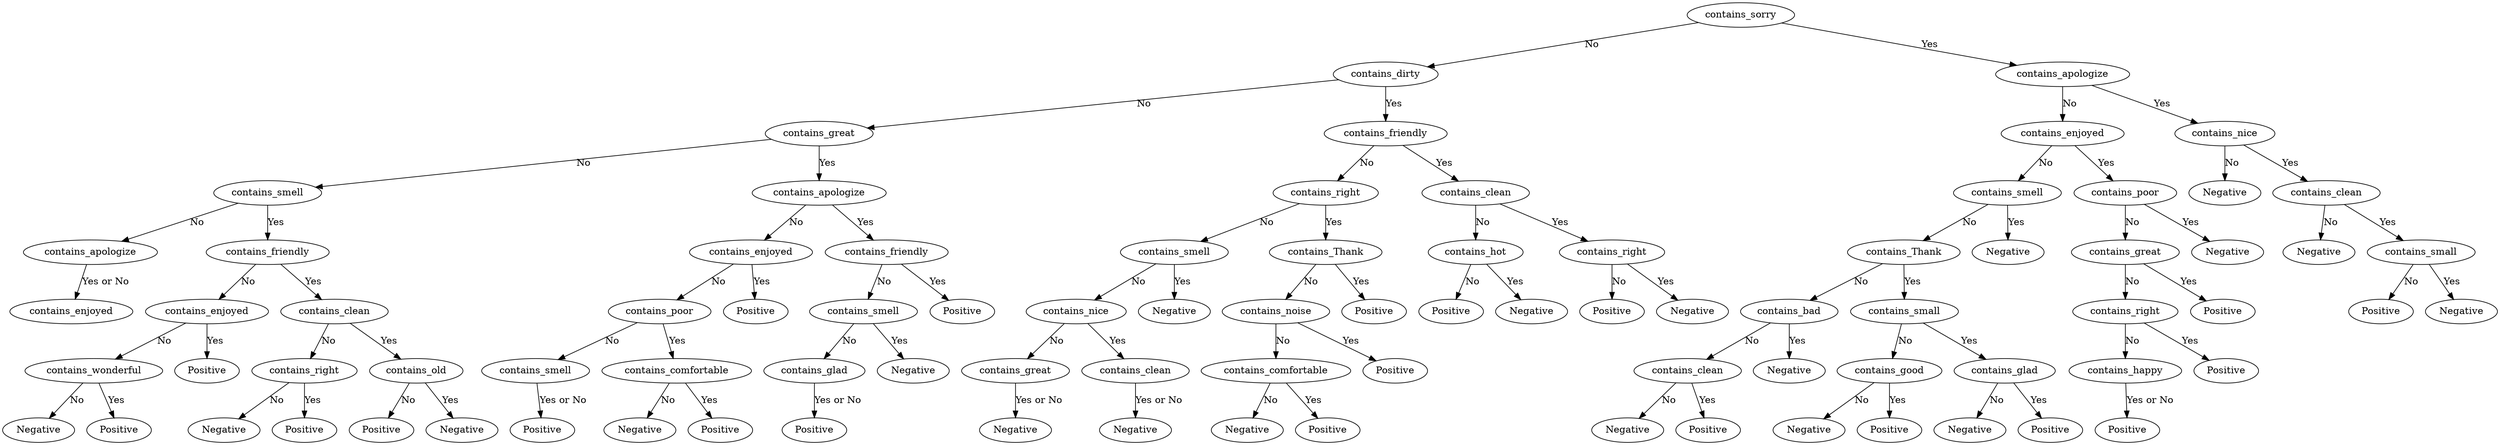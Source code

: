 digraph Tree {
	contains_sorry [label=contains_sorry]
	contains_dirtycontains_sorry [label=contains_dirty]
	contains_apologizecontains_sorry [label=contains_apologize]
	contains_sorry -> contains_apologizecontains_sorry [label=Yes]
	contains_sorry -> contains_dirtycontains_sorry [label=No]
	contains_dirtycontains_sorry [label=contains_dirty]
	contains_greatcontains_dirtycontains_sorry [label=contains_great]
	contains_friendlycontains_dirtycontains_sorry [label=contains_friendly]
	contains_dirtycontains_sorry -> contains_friendlycontains_dirtycontains_sorry [label=Yes]
	contains_dirtycontains_sorry -> contains_greatcontains_dirtycontains_sorry [label=No]
	contains_greatcontains_dirtycontains_sorry [label=contains_great]
	contains_smellcontains_greatcontains_dirtycontains_sorry [label=contains_smell]
	contains_apologizecontains_greatcontains_dirtycontains_sorry [label=contains_apologize]
	contains_greatcontains_dirtycontains_sorry -> contains_apologizecontains_greatcontains_dirtycontains_sorry [label=Yes]
	contains_greatcontains_dirtycontains_sorry -> contains_smellcontains_greatcontains_dirtycontains_sorry [label=No]
	contains_smellcontains_greatcontains_dirtycontains_sorry [label=contains_smell]
	contains_apologizecontains_smellcontains_greatcontains_dirtycontains_sorry [label=contains_apologize]
	contains_friendlycontains_smellcontains_greatcontains_dirtycontains_sorry [label=contains_friendly]
	contains_smellcontains_greatcontains_dirtycontains_sorry -> contains_friendlycontains_smellcontains_greatcontains_dirtycontains_sorry [label=Yes]
	contains_smellcontains_greatcontains_dirtycontains_sorry -> contains_apologizecontains_smellcontains_greatcontains_dirtycontains_sorry [label=No]
	contains_enjoyedcontains_apologizecontains_smellcontains_greatcontains_dirtycontains_sorry [label=contains_enjoyed]
	contains_apologizecontains_smellcontains_greatcontains_dirtycontains_sorry -> contains_enjoyedcontains_apologizecontains_smellcontains_greatcontains_dirtycontains_sorry [label="Yes or No"]
	contains_friendlycontains_smellcontains_greatcontains_dirtycontains_sorry [label=contains_friendly]
	contains_enjoyedcontains_friendlycontains_smellcontains_greatcontains_dirtycontains_sorry [label=contains_enjoyed]
	contains_cleancontains_friendlycontains_smellcontains_greatcontains_dirtycontains_sorry [label=contains_clean]
	contains_friendlycontains_smellcontains_greatcontains_dirtycontains_sorry -> contains_cleancontains_friendlycontains_smellcontains_greatcontains_dirtycontains_sorry [label=Yes]
	contains_friendlycontains_smellcontains_greatcontains_dirtycontains_sorry -> contains_enjoyedcontains_friendlycontains_smellcontains_greatcontains_dirtycontains_sorry [label=No]
	contains_enjoyedcontains_friendlycontains_smellcontains_greatcontains_dirtycontains_sorry [label=contains_enjoyed]
	contains_wonderfulcontains_enjoyedcontains_friendlycontains_smellcontains_greatcontains_dirtycontains_sorry [label=contains_wonderful]
	Positivecontains_enjoyedcontains_friendlycontains_smellcontains_greatcontains_dirtycontains_sorry [label=Positive]
	contains_enjoyedcontains_friendlycontains_smellcontains_greatcontains_dirtycontains_sorry -> Positivecontains_enjoyedcontains_friendlycontains_smellcontains_greatcontains_dirtycontains_sorry [label=Yes]
	contains_enjoyedcontains_friendlycontains_smellcontains_greatcontains_dirtycontains_sorry -> contains_wonderfulcontains_enjoyedcontains_friendlycontains_smellcontains_greatcontains_dirtycontains_sorry [label=No]
	contains_wonderfulcontains_enjoyedcontains_friendlycontains_smellcontains_greatcontains_dirtycontains_sorry [label=contains_wonderful]
	Negativecontains_wonderfulcontains_enjoyedcontains_friendlycontains_smellcontains_greatcontains_dirtycontains_sorry [label=Negative]
	Positivecontains_wonderfulcontains_enjoyedcontains_friendlycontains_smellcontains_greatcontains_dirtycontains_sorry [label=Positive]
	contains_wonderfulcontains_enjoyedcontains_friendlycontains_smellcontains_greatcontains_dirtycontains_sorry -> Positivecontains_wonderfulcontains_enjoyedcontains_friendlycontains_smellcontains_greatcontains_dirtycontains_sorry [label=Yes]
	contains_wonderfulcontains_enjoyedcontains_friendlycontains_smellcontains_greatcontains_dirtycontains_sorry -> Negativecontains_wonderfulcontains_enjoyedcontains_friendlycontains_smellcontains_greatcontains_dirtycontains_sorry [label=No]
	contains_cleancontains_friendlycontains_smellcontains_greatcontains_dirtycontains_sorry [label=contains_clean]
	contains_rightcontains_cleancontains_friendlycontains_smellcontains_greatcontains_dirtycontains_sorry [label=contains_right]
	contains_oldcontains_cleancontains_friendlycontains_smellcontains_greatcontains_dirtycontains_sorry [label=contains_old]
	contains_cleancontains_friendlycontains_smellcontains_greatcontains_dirtycontains_sorry -> contains_oldcontains_cleancontains_friendlycontains_smellcontains_greatcontains_dirtycontains_sorry [label=Yes]
	contains_cleancontains_friendlycontains_smellcontains_greatcontains_dirtycontains_sorry -> contains_rightcontains_cleancontains_friendlycontains_smellcontains_greatcontains_dirtycontains_sorry [label=No]
	contains_rightcontains_cleancontains_friendlycontains_smellcontains_greatcontains_dirtycontains_sorry [label=contains_right]
	Negativecontains_rightcontains_cleancontains_friendlycontains_smellcontains_greatcontains_dirtycontains_sorry [label=Negative]
	Positivecontains_rightcontains_cleancontains_friendlycontains_smellcontains_greatcontains_dirtycontains_sorry [label=Positive]
	contains_rightcontains_cleancontains_friendlycontains_smellcontains_greatcontains_dirtycontains_sorry -> Positivecontains_rightcontains_cleancontains_friendlycontains_smellcontains_greatcontains_dirtycontains_sorry [label=Yes]
	contains_rightcontains_cleancontains_friendlycontains_smellcontains_greatcontains_dirtycontains_sorry -> Negativecontains_rightcontains_cleancontains_friendlycontains_smellcontains_greatcontains_dirtycontains_sorry [label=No]
	contains_oldcontains_cleancontains_friendlycontains_smellcontains_greatcontains_dirtycontains_sorry [label=contains_old]
	Positivecontains_oldcontains_cleancontains_friendlycontains_smellcontains_greatcontains_dirtycontains_sorry [label=Positive]
	Negativecontains_oldcontains_cleancontains_friendlycontains_smellcontains_greatcontains_dirtycontains_sorry [label=Negative]
	contains_oldcontains_cleancontains_friendlycontains_smellcontains_greatcontains_dirtycontains_sorry -> Negativecontains_oldcontains_cleancontains_friendlycontains_smellcontains_greatcontains_dirtycontains_sorry [label=Yes]
	contains_oldcontains_cleancontains_friendlycontains_smellcontains_greatcontains_dirtycontains_sorry -> Positivecontains_oldcontains_cleancontains_friendlycontains_smellcontains_greatcontains_dirtycontains_sorry [label=No]
	contains_apologizecontains_greatcontains_dirtycontains_sorry [label=contains_apologize]
	contains_enjoyedcontains_apologizecontains_greatcontains_dirtycontains_sorry [label=contains_enjoyed]
	contains_friendlycontains_apologizecontains_greatcontains_dirtycontains_sorry [label=contains_friendly]
	contains_apologizecontains_greatcontains_dirtycontains_sorry -> contains_friendlycontains_apologizecontains_greatcontains_dirtycontains_sorry [label=Yes]
	contains_apologizecontains_greatcontains_dirtycontains_sorry -> contains_enjoyedcontains_apologizecontains_greatcontains_dirtycontains_sorry [label=No]
	contains_enjoyedcontains_apologizecontains_greatcontains_dirtycontains_sorry [label=contains_enjoyed]
	contains_poorcontains_enjoyedcontains_apologizecontains_greatcontains_dirtycontains_sorry [label=contains_poor]
	Positivecontains_enjoyedcontains_apologizecontains_greatcontains_dirtycontains_sorry [label=Positive]
	contains_enjoyedcontains_apologizecontains_greatcontains_dirtycontains_sorry -> Positivecontains_enjoyedcontains_apologizecontains_greatcontains_dirtycontains_sorry [label=Yes]
	contains_enjoyedcontains_apologizecontains_greatcontains_dirtycontains_sorry -> contains_poorcontains_enjoyedcontains_apologizecontains_greatcontains_dirtycontains_sorry [label=No]
	contains_poorcontains_enjoyedcontains_apologizecontains_greatcontains_dirtycontains_sorry [label=contains_poor]
	contains_smellcontains_poorcontains_enjoyedcontains_apologizecontains_greatcontains_dirtycontains_sorry [label=contains_smell]
	contains_comfortablecontains_poorcontains_enjoyedcontains_apologizecontains_greatcontains_dirtycontains_sorry [label=contains_comfortable]
	contains_poorcontains_enjoyedcontains_apologizecontains_greatcontains_dirtycontains_sorry -> contains_comfortablecontains_poorcontains_enjoyedcontains_apologizecontains_greatcontains_dirtycontains_sorry [label=Yes]
	contains_poorcontains_enjoyedcontains_apologizecontains_greatcontains_dirtycontains_sorry -> contains_smellcontains_poorcontains_enjoyedcontains_apologizecontains_greatcontains_dirtycontains_sorry [label=No]
	Positivecontains_smellcontains_poorcontains_enjoyedcontains_apologizecontains_greatcontains_dirtycontains_sorry [label=Positive]
	contains_smellcontains_poorcontains_enjoyedcontains_apologizecontains_greatcontains_dirtycontains_sorry -> Positivecontains_smellcontains_poorcontains_enjoyedcontains_apologizecontains_greatcontains_dirtycontains_sorry [label="Yes or No"]
	contains_comfortablecontains_poorcontains_enjoyedcontains_apologizecontains_greatcontains_dirtycontains_sorry [label=contains_comfortable]
	Negativecontains_comfortablecontains_poorcontains_enjoyedcontains_apologizecontains_greatcontains_dirtycontains_sorry [label=Negative]
	Positivecontains_comfortablecontains_poorcontains_enjoyedcontains_apologizecontains_greatcontains_dirtycontains_sorry [label=Positive]
	contains_comfortablecontains_poorcontains_enjoyedcontains_apologizecontains_greatcontains_dirtycontains_sorry -> Positivecontains_comfortablecontains_poorcontains_enjoyedcontains_apologizecontains_greatcontains_dirtycontains_sorry [label=Yes]
	contains_comfortablecontains_poorcontains_enjoyedcontains_apologizecontains_greatcontains_dirtycontains_sorry -> Negativecontains_comfortablecontains_poorcontains_enjoyedcontains_apologizecontains_greatcontains_dirtycontains_sorry [label=No]
	contains_friendlycontains_apologizecontains_greatcontains_dirtycontains_sorry [label=contains_friendly]
	contains_smellcontains_friendlycontains_apologizecontains_greatcontains_dirtycontains_sorry [label=contains_smell]
	Positivecontains_friendlycontains_apologizecontains_greatcontains_dirtycontains_sorry [label=Positive]
	contains_friendlycontains_apologizecontains_greatcontains_dirtycontains_sorry -> Positivecontains_friendlycontains_apologizecontains_greatcontains_dirtycontains_sorry [label=Yes]
	contains_friendlycontains_apologizecontains_greatcontains_dirtycontains_sorry -> contains_smellcontains_friendlycontains_apologizecontains_greatcontains_dirtycontains_sorry [label=No]
	contains_smellcontains_friendlycontains_apologizecontains_greatcontains_dirtycontains_sorry [label=contains_smell]
	contains_gladcontains_smellcontains_friendlycontains_apologizecontains_greatcontains_dirtycontains_sorry [label=contains_glad]
	Negativecontains_smellcontains_friendlycontains_apologizecontains_greatcontains_dirtycontains_sorry [label=Negative]
	contains_smellcontains_friendlycontains_apologizecontains_greatcontains_dirtycontains_sorry -> Negativecontains_smellcontains_friendlycontains_apologizecontains_greatcontains_dirtycontains_sorry [label=Yes]
	contains_smellcontains_friendlycontains_apologizecontains_greatcontains_dirtycontains_sorry -> contains_gladcontains_smellcontains_friendlycontains_apologizecontains_greatcontains_dirtycontains_sorry [label=No]
	Positivecontains_gladcontains_smellcontains_friendlycontains_apologizecontains_greatcontains_dirtycontains_sorry [label=Positive]
	contains_gladcontains_smellcontains_friendlycontains_apologizecontains_greatcontains_dirtycontains_sorry -> Positivecontains_gladcontains_smellcontains_friendlycontains_apologizecontains_greatcontains_dirtycontains_sorry [label="Yes or No"]
	contains_friendlycontains_dirtycontains_sorry [label=contains_friendly]
	contains_rightcontains_friendlycontains_dirtycontains_sorry [label=contains_right]
	contains_cleancontains_friendlycontains_dirtycontains_sorry [label=contains_clean]
	contains_friendlycontains_dirtycontains_sorry -> contains_cleancontains_friendlycontains_dirtycontains_sorry [label=Yes]
	contains_friendlycontains_dirtycontains_sorry -> contains_rightcontains_friendlycontains_dirtycontains_sorry [label=No]
	contains_rightcontains_friendlycontains_dirtycontains_sorry [label=contains_right]
	contains_smellcontains_rightcontains_friendlycontains_dirtycontains_sorry [label=contains_smell]
	contains_Thankcontains_rightcontains_friendlycontains_dirtycontains_sorry [label=contains_Thank]
	contains_rightcontains_friendlycontains_dirtycontains_sorry -> contains_Thankcontains_rightcontains_friendlycontains_dirtycontains_sorry [label=Yes]
	contains_rightcontains_friendlycontains_dirtycontains_sorry -> contains_smellcontains_rightcontains_friendlycontains_dirtycontains_sorry [label=No]
	contains_smellcontains_rightcontains_friendlycontains_dirtycontains_sorry [label=contains_smell]
	contains_nicecontains_smellcontains_rightcontains_friendlycontains_dirtycontains_sorry [label=contains_nice]
	Negativecontains_smellcontains_rightcontains_friendlycontains_dirtycontains_sorry [label=Negative]
	contains_smellcontains_rightcontains_friendlycontains_dirtycontains_sorry -> Negativecontains_smellcontains_rightcontains_friendlycontains_dirtycontains_sorry [label=Yes]
	contains_smellcontains_rightcontains_friendlycontains_dirtycontains_sorry -> contains_nicecontains_smellcontains_rightcontains_friendlycontains_dirtycontains_sorry [label=No]
	contains_nicecontains_smellcontains_rightcontains_friendlycontains_dirtycontains_sorry [label=contains_nice]
	contains_greatcontains_nicecontains_smellcontains_rightcontains_friendlycontains_dirtycontains_sorry [label=contains_great]
	contains_cleancontains_nicecontains_smellcontains_rightcontains_friendlycontains_dirtycontains_sorry [label=contains_clean]
	contains_nicecontains_smellcontains_rightcontains_friendlycontains_dirtycontains_sorry -> contains_cleancontains_nicecontains_smellcontains_rightcontains_friendlycontains_dirtycontains_sorry [label=Yes]
	contains_nicecontains_smellcontains_rightcontains_friendlycontains_dirtycontains_sorry -> contains_greatcontains_nicecontains_smellcontains_rightcontains_friendlycontains_dirtycontains_sorry [label=No]
	Negativecontains_greatcontains_nicecontains_smellcontains_rightcontains_friendlycontains_dirtycontains_sorry [label=Negative]
	contains_greatcontains_nicecontains_smellcontains_rightcontains_friendlycontains_dirtycontains_sorry -> Negativecontains_greatcontains_nicecontains_smellcontains_rightcontains_friendlycontains_dirtycontains_sorry [label="Yes or No"]
	Negativecontains_cleancontains_nicecontains_smellcontains_rightcontains_friendlycontains_dirtycontains_sorry [label=Negative]
	contains_cleancontains_nicecontains_smellcontains_rightcontains_friendlycontains_dirtycontains_sorry -> Negativecontains_cleancontains_nicecontains_smellcontains_rightcontains_friendlycontains_dirtycontains_sorry [label="Yes or No"]
	contains_Thankcontains_rightcontains_friendlycontains_dirtycontains_sorry [label=contains_Thank]
	contains_noisecontains_Thankcontains_rightcontains_friendlycontains_dirtycontains_sorry [label=contains_noise]
	Positivecontains_Thankcontains_rightcontains_friendlycontains_dirtycontains_sorry [label=Positive]
	contains_Thankcontains_rightcontains_friendlycontains_dirtycontains_sorry -> Positivecontains_Thankcontains_rightcontains_friendlycontains_dirtycontains_sorry [label=Yes]
	contains_Thankcontains_rightcontains_friendlycontains_dirtycontains_sorry -> contains_noisecontains_Thankcontains_rightcontains_friendlycontains_dirtycontains_sorry [label=No]
	contains_noisecontains_Thankcontains_rightcontains_friendlycontains_dirtycontains_sorry [label=contains_noise]
	contains_comfortablecontains_noisecontains_Thankcontains_rightcontains_friendlycontains_dirtycontains_sorry [label=contains_comfortable]
	Positivecontains_noisecontains_Thankcontains_rightcontains_friendlycontains_dirtycontains_sorry [label=Positive]
	contains_noisecontains_Thankcontains_rightcontains_friendlycontains_dirtycontains_sorry -> Positivecontains_noisecontains_Thankcontains_rightcontains_friendlycontains_dirtycontains_sorry [label=Yes]
	contains_noisecontains_Thankcontains_rightcontains_friendlycontains_dirtycontains_sorry -> contains_comfortablecontains_noisecontains_Thankcontains_rightcontains_friendlycontains_dirtycontains_sorry [label=No]
	contains_comfortablecontains_noisecontains_Thankcontains_rightcontains_friendlycontains_dirtycontains_sorry [label=contains_comfortable]
	Negativecontains_comfortablecontains_noisecontains_Thankcontains_rightcontains_friendlycontains_dirtycontains_sorry [label=Negative]
	Positivecontains_comfortablecontains_noisecontains_Thankcontains_rightcontains_friendlycontains_dirtycontains_sorry [label=Positive]
	contains_comfortablecontains_noisecontains_Thankcontains_rightcontains_friendlycontains_dirtycontains_sorry -> Positivecontains_comfortablecontains_noisecontains_Thankcontains_rightcontains_friendlycontains_dirtycontains_sorry [label=Yes]
	contains_comfortablecontains_noisecontains_Thankcontains_rightcontains_friendlycontains_dirtycontains_sorry -> Negativecontains_comfortablecontains_noisecontains_Thankcontains_rightcontains_friendlycontains_dirtycontains_sorry [label=No]
	contains_cleancontains_friendlycontains_dirtycontains_sorry [label=contains_clean]
	contains_hotcontains_cleancontains_friendlycontains_dirtycontains_sorry [label=contains_hot]
	contains_rightcontains_cleancontains_friendlycontains_dirtycontains_sorry [label=contains_right]
	contains_cleancontains_friendlycontains_dirtycontains_sorry -> contains_rightcontains_cleancontains_friendlycontains_dirtycontains_sorry [label=Yes]
	contains_cleancontains_friendlycontains_dirtycontains_sorry -> contains_hotcontains_cleancontains_friendlycontains_dirtycontains_sorry [label=No]
	contains_hotcontains_cleancontains_friendlycontains_dirtycontains_sorry [label=contains_hot]
	Positivecontains_hotcontains_cleancontains_friendlycontains_dirtycontains_sorry [label=Positive]
	Negativecontains_hotcontains_cleancontains_friendlycontains_dirtycontains_sorry [label=Negative]
	contains_hotcontains_cleancontains_friendlycontains_dirtycontains_sorry -> Negativecontains_hotcontains_cleancontains_friendlycontains_dirtycontains_sorry [label=Yes]
	contains_hotcontains_cleancontains_friendlycontains_dirtycontains_sorry -> Positivecontains_hotcontains_cleancontains_friendlycontains_dirtycontains_sorry [label=No]
	contains_rightcontains_cleancontains_friendlycontains_dirtycontains_sorry [label=contains_right]
	Positivecontains_rightcontains_cleancontains_friendlycontains_dirtycontains_sorry [label=Positive]
	Negativecontains_rightcontains_cleancontains_friendlycontains_dirtycontains_sorry [label=Negative]
	contains_rightcontains_cleancontains_friendlycontains_dirtycontains_sorry -> Negativecontains_rightcontains_cleancontains_friendlycontains_dirtycontains_sorry [label=Yes]
	contains_rightcontains_cleancontains_friendlycontains_dirtycontains_sorry -> Positivecontains_rightcontains_cleancontains_friendlycontains_dirtycontains_sorry [label=No]
	contains_apologizecontains_sorry [label=contains_apologize]
	contains_enjoyedcontains_apologizecontains_sorry [label=contains_enjoyed]
	contains_nicecontains_apologizecontains_sorry [label=contains_nice]
	contains_apologizecontains_sorry -> contains_nicecontains_apologizecontains_sorry [label=Yes]
	contains_apologizecontains_sorry -> contains_enjoyedcontains_apologizecontains_sorry [label=No]
	contains_enjoyedcontains_apologizecontains_sorry [label=contains_enjoyed]
	contains_smellcontains_enjoyedcontains_apologizecontains_sorry [label=contains_smell]
	contains_poorcontains_enjoyedcontains_apologizecontains_sorry [label=contains_poor]
	contains_enjoyedcontains_apologizecontains_sorry -> contains_poorcontains_enjoyedcontains_apologizecontains_sorry [label=Yes]
	contains_enjoyedcontains_apologizecontains_sorry -> contains_smellcontains_enjoyedcontains_apologizecontains_sorry [label=No]
	contains_smellcontains_enjoyedcontains_apologizecontains_sorry [label=contains_smell]
	contains_Thankcontains_smellcontains_enjoyedcontains_apologizecontains_sorry [label=contains_Thank]
	Negativecontains_smellcontains_enjoyedcontains_apologizecontains_sorry [label=Negative]
	contains_smellcontains_enjoyedcontains_apologizecontains_sorry -> Negativecontains_smellcontains_enjoyedcontains_apologizecontains_sorry [label=Yes]
	contains_smellcontains_enjoyedcontains_apologizecontains_sorry -> contains_Thankcontains_smellcontains_enjoyedcontains_apologizecontains_sorry [label=No]
	contains_Thankcontains_smellcontains_enjoyedcontains_apologizecontains_sorry [label=contains_Thank]
	contains_badcontains_Thankcontains_smellcontains_enjoyedcontains_apologizecontains_sorry [label=contains_bad]
	contains_smallcontains_Thankcontains_smellcontains_enjoyedcontains_apologizecontains_sorry [label=contains_small]
	contains_Thankcontains_smellcontains_enjoyedcontains_apologizecontains_sorry -> contains_smallcontains_Thankcontains_smellcontains_enjoyedcontains_apologizecontains_sorry [label=Yes]
	contains_Thankcontains_smellcontains_enjoyedcontains_apologizecontains_sorry -> contains_badcontains_Thankcontains_smellcontains_enjoyedcontains_apologizecontains_sorry [label=No]
	contains_badcontains_Thankcontains_smellcontains_enjoyedcontains_apologizecontains_sorry [label=contains_bad]
	contains_cleancontains_badcontains_Thankcontains_smellcontains_enjoyedcontains_apologizecontains_sorry [label=contains_clean]
	Negativecontains_badcontains_Thankcontains_smellcontains_enjoyedcontains_apologizecontains_sorry [label=Negative]
	contains_badcontains_Thankcontains_smellcontains_enjoyedcontains_apologizecontains_sorry -> Negativecontains_badcontains_Thankcontains_smellcontains_enjoyedcontains_apologizecontains_sorry [label=Yes]
	contains_badcontains_Thankcontains_smellcontains_enjoyedcontains_apologizecontains_sorry -> contains_cleancontains_badcontains_Thankcontains_smellcontains_enjoyedcontains_apologizecontains_sorry [label=No]
	contains_cleancontains_badcontains_Thankcontains_smellcontains_enjoyedcontains_apologizecontains_sorry [label=contains_clean]
	Negativecontains_cleancontains_badcontains_Thankcontains_smellcontains_enjoyedcontains_apologizecontains_sorry [label=Negative]
	Positivecontains_cleancontains_badcontains_Thankcontains_smellcontains_enjoyedcontains_apologizecontains_sorry [label=Positive]
	contains_cleancontains_badcontains_Thankcontains_smellcontains_enjoyedcontains_apologizecontains_sorry -> Positivecontains_cleancontains_badcontains_Thankcontains_smellcontains_enjoyedcontains_apologizecontains_sorry [label=Yes]
	contains_cleancontains_badcontains_Thankcontains_smellcontains_enjoyedcontains_apologizecontains_sorry -> Negativecontains_cleancontains_badcontains_Thankcontains_smellcontains_enjoyedcontains_apologizecontains_sorry [label=No]
	contains_smallcontains_Thankcontains_smellcontains_enjoyedcontains_apologizecontains_sorry [label=contains_small]
	contains_goodcontains_smallcontains_Thankcontains_smellcontains_enjoyedcontains_apologizecontains_sorry [label=contains_good]
	contains_gladcontains_smallcontains_Thankcontains_smellcontains_enjoyedcontains_apologizecontains_sorry [label=contains_glad]
	contains_smallcontains_Thankcontains_smellcontains_enjoyedcontains_apologizecontains_sorry -> contains_gladcontains_smallcontains_Thankcontains_smellcontains_enjoyedcontains_apologizecontains_sorry [label=Yes]
	contains_smallcontains_Thankcontains_smellcontains_enjoyedcontains_apologizecontains_sorry -> contains_goodcontains_smallcontains_Thankcontains_smellcontains_enjoyedcontains_apologizecontains_sorry [label=No]
	contains_goodcontains_smallcontains_Thankcontains_smellcontains_enjoyedcontains_apologizecontains_sorry [label=contains_good]
	Negativecontains_goodcontains_smallcontains_Thankcontains_smellcontains_enjoyedcontains_apologizecontains_sorry [label=Negative]
	Positivecontains_goodcontains_smallcontains_Thankcontains_smellcontains_enjoyedcontains_apologizecontains_sorry [label=Positive]
	contains_goodcontains_smallcontains_Thankcontains_smellcontains_enjoyedcontains_apologizecontains_sorry -> Positivecontains_goodcontains_smallcontains_Thankcontains_smellcontains_enjoyedcontains_apologizecontains_sorry [label=Yes]
	contains_goodcontains_smallcontains_Thankcontains_smellcontains_enjoyedcontains_apologizecontains_sorry -> Negativecontains_goodcontains_smallcontains_Thankcontains_smellcontains_enjoyedcontains_apologizecontains_sorry [label=No]
	contains_gladcontains_smallcontains_Thankcontains_smellcontains_enjoyedcontains_apologizecontains_sorry [label=contains_glad]
	Negativecontains_gladcontains_smallcontains_Thankcontains_smellcontains_enjoyedcontains_apologizecontains_sorry [label=Negative]
	Positivecontains_gladcontains_smallcontains_Thankcontains_smellcontains_enjoyedcontains_apologizecontains_sorry [label=Positive]
	contains_gladcontains_smallcontains_Thankcontains_smellcontains_enjoyedcontains_apologizecontains_sorry -> Positivecontains_gladcontains_smallcontains_Thankcontains_smellcontains_enjoyedcontains_apologizecontains_sorry [label=Yes]
	contains_gladcontains_smallcontains_Thankcontains_smellcontains_enjoyedcontains_apologizecontains_sorry -> Negativecontains_gladcontains_smallcontains_Thankcontains_smellcontains_enjoyedcontains_apologizecontains_sorry [label=No]
	contains_poorcontains_enjoyedcontains_apologizecontains_sorry [label=contains_poor]
	contains_greatcontains_poorcontains_enjoyedcontains_apologizecontains_sorry [label=contains_great]
	Negativecontains_poorcontains_enjoyedcontains_apologizecontains_sorry [label=Negative]
	contains_poorcontains_enjoyedcontains_apologizecontains_sorry -> Negativecontains_poorcontains_enjoyedcontains_apologizecontains_sorry [label=Yes]
	contains_poorcontains_enjoyedcontains_apologizecontains_sorry -> contains_greatcontains_poorcontains_enjoyedcontains_apologizecontains_sorry [label=No]
	contains_greatcontains_poorcontains_enjoyedcontains_apologizecontains_sorry [label=contains_great]
	contains_rightcontains_greatcontains_poorcontains_enjoyedcontains_apologizecontains_sorry [label=contains_right]
	Positivecontains_greatcontains_poorcontains_enjoyedcontains_apologizecontains_sorry [label=Positive]
	contains_greatcontains_poorcontains_enjoyedcontains_apologizecontains_sorry -> Positivecontains_greatcontains_poorcontains_enjoyedcontains_apologizecontains_sorry [label=Yes]
	contains_greatcontains_poorcontains_enjoyedcontains_apologizecontains_sorry -> contains_rightcontains_greatcontains_poorcontains_enjoyedcontains_apologizecontains_sorry [label=No]
	contains_rightcontains_greatcontains_poorcontains_enjoyedcontains_apologizecontains_sorry [label=contains_right]
	contains_happycontains_rightcontains_greatcontains_poorcontains_enjoyedcontains_apologizecontains_sorry [label=contains_happy]
	Positivecontains_rightcontains_greatcontains_poorcontains_enjoyedcontains_apologizecontains_sorry [label=Positive]
	contains_rightcontains_greatcontains_poorcontains_enjoyedcontains_apologizecontains_sorry -> Positivecontains_rightcontains_greatcontains_poorcontains_enjoyedcontains_apologizecontains_sorry [label=Yes]
	contains_rightcontains_greatcontains_poorcontains_enjoyedcontains_apologizecontains_sorry -> contains_happycontains_rightcontains_greatcontains_poorcontains_enjoyedcontains_apologizecontains_sorry [label=No]
	Positivecontains_happycontains_rightcontains_greatcontains_poorcontains_enjoyedcontains_apologizecontains_sorry [label=Positive]
	contains_happycontains_rightcontains_greatcontains_poorcontains_enjoyedcontains_apologizecontains_sorry -> Positivecontains_happycontains_rightcontains_greatcontains_poorcontains_enjoyedcontains_apologizecontains_sorry [label="Yes or No"]
	contains_nicecontains_apologizecontains_sorry [label=contains_nice]
	Negativecontains_nicecontains_apologizecontains_sorry [label=Negative]
	contains_cleancontains_nicecontains_apologizecontains_sorry [label=contains_clean]
	contains_nicecontains_apologizecontains_sorry -> contains_cleancontains_nicecontains_apologizecontains_sorry [label=Yes]
	contains_nicecontains_apologizecontains_sorry -> Negativecontains_nicecontains_apologizecontains_sorry [label=No]
	contains_cleancontains_nicecontains_apologizecontains_sorry [label=contains_clean]
	Negativecontains_cleancontains_nicecontains_apologizecontains_sorry [label=Negative]
	contains_smallcontains_cleancontains_nicecontains_apologizecontains_sorry [label=contains_small]
	contains_cleancontains_nicecontains_apologizecontains_sorry -> contains_smallcontains_cleancontains_nicecontains_apologizecontains_sorry [label=Yes]
	contains_cleancontains_nicecontains_apologizecontains_sorry -> Negativecontains_cleancontains_nicecontains_apologizecontains_sorry [label=No]
	contains_smallcontains_cleancontains_nicecontains_apologizecontains_sorry [label=contains_small]
	Positivecontains_smallcontains_cleancontains_nicecontains_apologizecontains_sorry [label=Positive]
	Negativecontains_smallcontains_cleancontains_nicecontains_apologizecontains_sorry [label=Negative]
	contains_smallcontains_cleancontains_nicecontains_apologizecontains_sorry -> Negativecontains_smallcontains_cleancontains_nicecontains_apologizecontains_sorry [label=Yes]
	contains_smallcontains_cleancontains_nicecontains_apologizecontains_sorry -> Positivecontains_smallcontains_cleancontains_nicecontains_apologizecontains_sorry [label=No]
}
